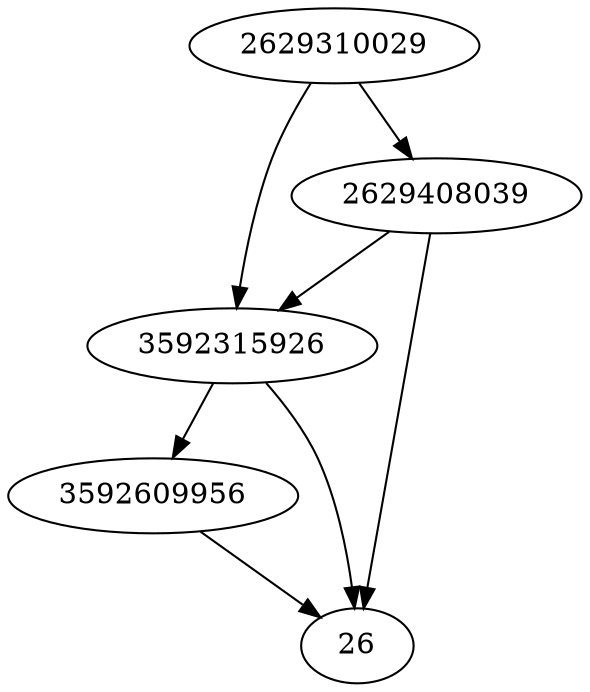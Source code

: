 strict digraph  {
3592609956;
2629408039;
2629310029;
3592315926;
26;
3592609956 -> 26;
2629408039 -> 26;
2629408039 -> 3592315926;
2629310029 -> 2629408039;
2629310029 -> 3592315926;
3592315926 -> 26;
3592315926 -> 3592609956;
}
